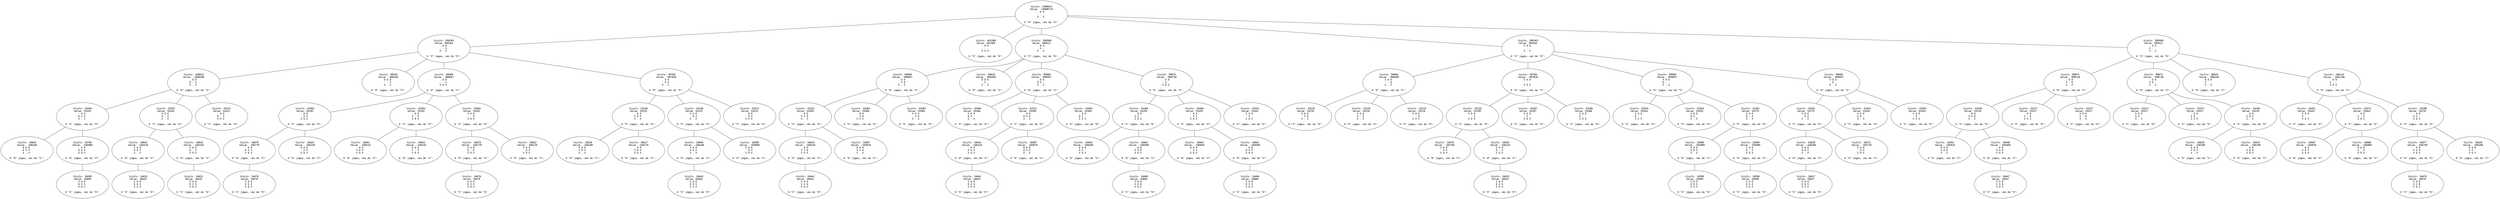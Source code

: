 graph "G" {
  node [
    fontname = "Courier";
  ];
  "45172" [
    label = "Visits: 1998915\nValue: -19988776\n. O O \n. . . \nX . X \n\nO \"O\" jogou, vez do \"X\":\n";
  ];
  "45173" [
    label = "Visits: 399263\nValue: 399164\n. O O \n. . X \nX . X \n\nO \"X\" jogou, vez do \"O\":\n";
  ];
  "45174" [
    label = "Visits: 100033\nValue: -1000286\n. O O \nO . X \nX . X \n\nO \"O\" jogou, vez do \"X\":\n";
  ];
  "45175" [
    label = "Visits: 33344\nValue: 33333\n. O O \nO X X \nX . X \n\nO \"X\" jogou, vez do \"O\":\n";
  ];
  "45176" [
    label = "Visits: 16643\nValue: -166430\nO O O \nO X X \nX . X \n\nO \"O\" jogou, vez do \"X\":\n";
  ];
  "45177" [
    label = "Visits: 16700\nValue: -166989\n. O O \nO X X \nX O X \n\nO \"O\" jogou, vez do \"X\":\n";
  ];
  "45178" [
    label = "Visits: 16699\nValue: 16699\nX O O \nO X X \nX O X \n\nO \"X\" jogou, vez do \"O\":\n";
  ];
  "45179" [
    label = "Visits: 33267\nValue: 33245\nX O O \nO . X \nX . X \n\nO \"X\" jogou, vez do \"O\":\n";
  ];
  "45180" [
    label = "Visits: 16633\nValue: -166319\nX O O \nO O X \nX . X \n\nO \"O\" jogou, vez do \"X\":\n";
  ];
  "45181" [
    label = "Visits: 16632\nValue: 16632\nX O O \nO O X \nX X X \n\nO \"X\" jogou, vez do \"O\":\n";
  ];
  "45182" [
    label = "Visits: 16633\nValue: -166319\nX O O \nO . X \nX O X \n\nO \"O\" jogou, vez do \"X\":\n";
  ];
  "45183" [
    label = "Visits: 16632\nValue: 16632\nX O O \nO X X \nX O X \n\nO \"X\" jogou, vez do \"O\":\n";
  ];
  "45184" [
    label = "Visits: 33421\nValue: 33421\n. O O \nO . X \nX X X \n\nO \"X\" jogou, vez do \"O\":\n";
  ];
  "45185" [
    label = "Visits: 99535\nValue: -995350\nO O O \n. . X \nX . X \n\nO \"O\" jogou, vez do \"X\":\n";
  ];
  "45186" [
    label = "Visits: 99909\nValue: -999057\n. O O \n. . X \nX O X \n\nO \"O\" jogou, vez do \"X\":\n";
  ];
  "45187" [
    label = "Visits: 33303\nValue: 33292\n. O O \n. X X \nX O X \n\nO \"X\" jogou, vez do \"O\":\n";
  ];
  "45188" [
    label = "Visits: 16679\nValue: -166779\n. O O \nO X X \nX O X \n\nO \"O\" jogou, vez do \"X\":\n";
  ];
  "45189" [
    label = "Visits: 16678\nValue: 16678\nX O O \nO X X \nX O X \n\nO \"X\" jogou, vez do \"O\":\n";
  ];
  "45190" [
    label = "Visits: 16623\nValue: -166230\nO O O \n. X X \nX O X \n\nO \"O\" jogou, vez do \"X\":\n";
  ];
  "45191" [
    label = "Visits: 33303\nValue: 33292\n. O O \nX . X \nX O X \n\nO \"X\" jogou, vez do \"O\":\n";
  ];
  "45192" [
    label = "Visits: 16651\nValue: -166510\n. O O \nX O X \nX O X \n\nO \"O\" jogou, vez do \"X\":\n";
  ];
  "45193" [
    label = "Visits: 16651\nValue: -166510\nO O O \nX . X \nX O X \n\nO \"O\" jogou, vez do \"X\":\n";
  ];
  "45194" [
    label = "Visits: 33302\nValue: 33291\nX O O \n. . X \nX O X \n\nO \"X\" jogou, vez do \"O\":\n";
  ];
  "45195" [
    label = "Visits: 16679\nValue: -166779\nX O O \nO . X \nX O X \n\nO \"O\" jogou, vez do \"X\":\n";
  ];
  "45196" [
    label = "Visits: 16678\nValue: 16678\nX O O \nO X X \nX O X \n\nO \"X\" jogou, vez do \"O\":\n";
  ];
  "45197" [
    label = "Visits: 16622\nValue: -166220\nX O O \n. O X \nX O X \n\nO \"O\" jogou, vez do \"X\":\n";
  ];
  "45198" [
    label = "Visits: 99785\nValue: -997828\n. O O \n. O X \nX . X \n\nO \"O\" jogou, vez do \"X\":\n";
  ];
  "45199" [
    label = "Visits: 33236\nValue: 33225\n. O O \nX O X \nX . X \n\nO \"X\" jogou, vez do \"O\":\n";
  ];
  "45200" [
    label = "Visits: 16618\nValue: -166180\nO O O \nX O X \nX . X \n\nO \"O\" jogou, vez do \"X\":\n";
  ];
  "45201" [
    label = "Visits: 16617\nValue: -166170\n. O O \nX O X \nX O X \n\nO \"O\" jogou, vez do \"X\":\n";
  ];
  "45202" [
    label = "Visits: 33236\nValue: 33225\nX O O \n. O X \nX . X \n\nO \"X\" jogou, vez do \"O\":\n";
  ];
  "45203" [
    label = "Visits: 16646\nValue: -166449\nX O O \nO O X \nX . X \n\nO \"O\" jogou, vez do \"X\":\n";
  ];
  "45204" [
    label = "Visits: 16645\nValue: 16645\nX O O \nO O X \nX X X \n\nO \"X\" jogou, vez do \"O\":\n";
  ];
  "45205" [
    label = "Visits: 16589\nValue: -165890\nX O O \n. O X \nX O X \n\nO \"O\" jogou, vez do \"X\":\n";
  ];
  "45206" [
    label = "Visits: 33312\nValue: 33312\n. O O \n. O X \nX X X \n\nO \"X\" jogou, vez do \"O\":\n";
  ];
  "45207" [
    label = "Visits: 401389\nValue: 401389\n. O O \n. . . \nX X X \n\nO \"X\" jogou, vez do \"O\":\n";
  ];
  "45208" [
    label = "Visits: 399500\nValue: 399412\n. O O \n. X . \nX . X \n\nO \"X\" jogou, vez do \"O\":\n";
  ];
  "45209" [
    label = "Visits: 99999\nValue: -999957\n. O O \n. X O \nX . X \n\nO \"O\" jogou, vez do \"X\":\n";
  ];
  "45210" [
    label = "Visits: 33231\nValue: 33209\n. O O \nX X O \nX . X \n\nO \"X\" jogou, vez do \"O\":\n";
  ];
  "45211" [
    label = "Visits: 16643\nValue: -166419\n. O O \nX X O \nX O X \n\nO \"O\" jogou, vez do \"X\":\n";
  ];
  "45212" [
    label = "Visits: 16642\nValue: 16642\nX O O \nX X O \nX O X \n\nO \"X\" jogou, vez do \"O\":\n";
  ];
  "45213" [
    label = "Visits: 16587\nValue: -165870\nO O O \nX X O \nX . X \n\nO \"O\" jogou, vez do \"X\":\n";
  ];
  "45214" [
    label = "Visits: 33384\nValue: 33384\n. O O \n. X O \nX X X \n\nO \"X\" jogou, vez do \"O\":\n";
  ];
  "45215" [
    label = "Visits: 33383\nValue: 33383\nX O O \n. X O \nX . X \n\nO \"X\" jogou, vez do \"O\":\n";
  ];
  "45216" [
    label = "Visits: 99626\nValue: -996260\nO O O \n. X . \nX . X \n\nO \"O\" jogou, vez do \"X\":\n";
  ];
  "45217" [
    label = "Visits: 99999\nValue: -999957\n. O O \nO X . \nX . X \n\nO \"O\" jogou, vez do \"X\":\n";
  ];
  "45218" [
    label = "Visits: 33384\nValue: 33384\nX O O \nO X . \nX . X \n\nO \"X\" jogou, vez do \"O\":\n";
  ];
  "45219" [
    label = "Visits: 33231\nValue: 33209\n. O O \nO X X \nX . X \n\nO \"X\" jogou, vez do \"O\":\n";
  ];
  "45220" [
    label = "Visits: 16643\nValue: -166419\n. O O \nO X X \nX O X \n\nO \"O\" jogou, vez do \"X\":\n";
  ];
  "45221" [
    label = "Visits: 16642\nValue: 16642\nX O O \nO X X \nX O X \n\nO \"X\" jogou, vez do \"O\":\n";
  ];
  "45222" [
    label = "Visits: 16587\nValue: -165870\nO O O \nO X X \nX . X \n\nO \"O\" jogou, vez do \"X\":\n";
  ];
  "45223" [
    label = "Visits: 33383\nValue: 33383\n. O O \nO X . \nX X X \n\nO \"X\" jogou, vez do \"O\":\n";
  ];
  "45224" [
    label = "Visits: 99875\nValue: -998728\n. O O \n. X . \nX O X \n\nO \"O\" jogou, vez do \"X\":\n";
  ];
  "45225" [
    label = "Visits: 33266\nValue: 33255\n. O O \nX X . \nX O X \n\nO \"X\" jogou, vez do \"O\":\n";
  ];
  "45226" [
    label = "Visits: 16604\nValue: -166040\nO O O \nX X . \nX O X \n\nO \"O\" jogou, vez do \"X\":\n";
  ];
  "45227" [
    label = "Visits: 16661\nValue: -166599\n. O O \nX X O \nX O X \n\nO \"O\" jogou, vez do \"X\":\n";
  ];
  "45228" [
    label = "Visits: 16660\nValue: 16660\nX O O \nX X O \nX O X \n\nO \"X\" jogou, vez do \"O\":\n";
  ];
  "45229" [
    label = "Visits: 33266\nValue: 33255\n. O O \n. X X \nX O X \n\nO \"X\" jogou, vez do \"O\":\n";
  ];
  "45230" [
    label = "Visits: 16604\nValue: -166040\nO O O \n. X X \nX O X \n\nO \"O\" jogou, vez do \"X\":\n";
  ];
  "45231" [
    label = "Visits: 16661\nValue: -166599\n. O O \nO X X \nX O X \n\nO \"O\" jogou, vez do \"X\":\n";
  ];
  "45232" [
    label = "Visits: 16660\nValue: 16660\nX O O \nO X X \nX O X \n\nO \"X\" jogou, vez do \"O\":\n";
  ];
  "45233" [
    label = "Visits: 33342\nValue: 33342\nX O O \n. X . \nX O X \n\nO \"X\" jogou, vez do \"O\":\n";
  ];
  "45234" [
    label = "Visits: 399263\nValue: 399164\nX O O \n. . . \nX . X \n\nO \"X\" jogou, vez do \"O\":\n";
  ];
  "45235" [
    label = "Visits: 99660\nValue: -996589\nX O O \n. . O \nX . X \n\nO \"O\" jogou, vez do \"X\":\n";
  ];
  "45236" [
    label = "Visits: 33220\nValue: 33220\nX O O \n. X O \nX . X \n\nO \"X\" jogou, vez do \"O\":\n";
  ];
  "45237" [
    label = "Visits: 33220\nValue: 33220\nX O O \nX . O \nX . X \n\nO \"X\" jogou, vez do \"O\":\n";
  ];
  "45238" [
    label = "Visits: 33219\nValue: 33219\nX O O \n. . O \nX X X \n\nO \"X\" jogou, vez do \"O\":\n";
  ];
  "45239" [
    label = "Visits: 99784\nValue: -997818\nX O O \n. . . \nX O X \n\nO \"O\" jogou, vez do \"X\":\n";
  ];
  "45240" [
    label = "Visits: 33210\nValue: 33199\nX O O \n. . X \nX O X \n\nO \"X\" jogou, vez do \"O\":\n";
  ];
  "45241" [
    label = "Visits: 16576\nValue: -165760\nX O O \n. O X \nX O X \n\nO \"O\" jogou, vez do \"X\":\n";
  ];
  "45242" [
    label = "Visits: 16633\nValue: -166319\nX O O \nO . X \nX O X \n\nO \"O\" jogou, vez do \"X\":\n";
  ];
  "45243" [
    label = "Visits: 16632\nValue: 16632\nX O O \nO X X \nX O X \n\nO \"X\" jogou, vez do \"O\":\n";
  ];
  "45244" [
    label = "Visits: 33287\nValue: 33287\nX O O \n. X . \nX O X \n\nO \"X\" jogou, vez do \"O\":\n";
  ];
  "45245" [
    label = "Visits: 33286\nValue: 33286\nX O O \nX . . \nX O X \n\nO \"X\" jogou, vez do \"O\":\n";
  ];
  "45246" [
    label = "Visits: 99909\nValue: -999057\nX O O \nO . . \nX . X \n\nO \"O\" jogou, vez do \"X\":\n";
  ];
  "45247" [
    label = "Visits: 33354\nValue: 33354\nX O O \nO . . \nX X X \n\nO \"X\" jogou, vez do \"O\":\n";
  ];
  "45248" [
    label = "Visits: 33353\nValue: 33353\nX O O \nO X . \nX . X \n\nO \"X\" jogou, vez do \"O\":\n";
  ];
  "45249" [
    label = "Visits: 33201\nValue: 33179\nX O O \nO . X \nX . X \n\nO \"X\" jogou, vez do \"O\":\n";
  ];
  "45250" [
    label = "Visits: 16600\nValue: -165989\nX O O \nO O X \nX . X \n\nO \"O\" jogou, vez do \"X\":\n";
  ];
  "45251" [
    label = "Visits: 16599\nValue: 16599\nX O O \nO O X \nX X X \n\nO \"X\" jogou, vez do \"O\":\n";
  ];
  "45252" [
    label = "Visits: 16600\nValue: -165989\nX O O \nO . X \nX O X \n\nO \"O\" jogou, vez do \"X\":\n";
  ];
  "45253" [
    label = "Visits: 16599\nValue: 16599\nX O O \nO X X \nX O X \n\nO \"X\" jogou, vez do \"O\":\n";
  ];
  "45254" [
    label = "Visits: 99909\nValue: -999057\nX O O \n. O . \nX . X \n\nO \"O\" jogou, vez do \"X\":\n";
  ];
  "45255" [
    label = "Visits: 33201\nValue: 33179\nX O O \n. O X \nX . X \n\nO \"X\" jogou, vez do \"O\":\n";
  ];
  "45256" [
    label = "Visits: 16628\nValue: -166269\nX O O \nO O X \nX . X \n\nO \"O\" jogou, vez do \"X\":\n";
  ];
  "45257" [
    label = "Visits: 16627\nValue: 16627\nX O O \nO O X \nX X X \n\nO \"X\" jogou, vez do \"O\":\n";
  ];
  "45258" [
    label = "Visits: 16572\nValue: -165720\nX O O \n. O X \nX O X \n\nO \"O\" jogou, vez do \"X\":\n";
  ];
  "45259" [
    label = "Visits: 33354\nValue: 33354\nX O O \nX O . \nX . X \n\nO \"X\" jogou, vez do \"O\":\n";
  ];
  "45260" [
    label = "Visits: 33353\nValue: 33353\nX O O \n. O . \nX X X \n\nO \"X\" jogou, vez do \"O\":\n";
  ];
  "45261" [
    label = "Visits: 399500\nValue: 399412\n. O O \nX . . \nX . X \n\nO \"X\" jogou, vez do \"O\":\n";
  ];
  "45262" [
    label = "Visits: 99875\nValue: -998728\n. O O \nX . O \nX . X \n\nO \"O\" jogou, vez do \"X\":\n";
  ];
  "45263" [
    label = "Visits: 33240\nValue: 33229\n. O O \nX X O \nX . X \n\nO \"X\" jogou, vez do \"O\":\n";
  ];
  "45264" [
    label = "Visits: 16591\nValue: -165910\nO O O \nX X O \nX . X \n\nO \"O\" jogou, vez do \"X\":\n";
  ];
  "45265" [
    label = "Visits: 16648\nValue: -166469\n. O O \nX X O \nX O X \n\nO \"O\" jogou, vez do \"X\":\n";
  ];
  "45266" [
    label = "Visits: 16647\nValue: 16647\nX O O \nX X O \nX O X \n\nO \"X\" jogou, vez do \"O\":\n";
  ];
  "45267" [
    label = "Visits: 33317\nValue: 33317\n. O O \nX . O \nX X X \n\nO \"X\" jogou, vez do \"O\":\n";
  ];
  "45268" [
    label = "Visits: 33317\nValue: 33317\nX O O \nX . O \nX . X \n\nO \"X\" jogou, vez do \"O\":\n";
  ];
  "45269" [
    label = "Visits: 99875\nValue: -998728\n. O O \nX O . \nX . X \n\nO \"O\" jogou, vez do \"X\":\n";
  ];
  "45270" [
    label = "Visits: 33317\nValue: 33317\nX O O \nX O . \nX . X \n\nO \"X\" jogou, vez do \"O\":\n";
  ];
  "45271" [
    label = "Visits: 33317\nValue: 33317\n. O O \nX O . \nX X X \n\nO \"X\" jogou, vez do \"O\":\n";
  ];
  "45272" [
    label = "Visits: 33240\nValue: 33229\n. O O \nX O X \nX . X \n\nO \"X\" jogou, vez do \"O\":\n";
  ];
  "45273" [
    label = "Visits: 16620\nValue: -166200\nO O O \nX O X \nX . X \n\nO \"O\" jogou, vez do \"X\":\n";
  ];
  "45274" [
    label = "Visits: 16619\nValue: -166190\n. O O \nX O X \nX O X \n\nO \"O\" jogou, vez do \"X\":\n";
  ];
  "45275" [
    label = "Visits: 99625\nValue: -996250\nO O O \nX . . \nX . X \n\nO \"O\" jogou, vez do \"X\":\n";
  ];
  "45276" [
    label = "Visits: 100124\nValue: -1001196\n. O O \nX . . \nX O X \n\nO \"O\" jogou, vez do \"X\":\n";
  ];
  "45277" [
    label = "Visits: 33451\nValue: 33451\nX O O \nX . . \nX O X \n\nO \"X\" jogou, vez do \"O\":\n";
  ];
  "45278" [
    label = "Visits: 33374\nValue: 33363\n. O O \nX . X \nX O X \n\nO \"X\" jogou, vez do \"O\":\n";
  ];
  "45279" [
    label = "Visits: 16687\nValue: -166870\n. O O \nX O X \nX O X \n\nO \"O\" jogou, vez do \"X\":\n";
  ];
  "45280" [
    label = "Visits: 16686\nValue: -166860\nO O O \nX . X \nX O X \n\nO \"O\" jogou, vez do \"X\":\n";
  ];
  "45281" [
    label = "Visits: 33298\nValue: 33276\n. O O \nX X . \nX O X \n\nO \"X\" jogou, vez do \"O\":\n";
  ];
  "45282" [
    label = "Visits: 16677\nValue: -166759\n. O O \nX X O \nX O X \n\nO \"O\" jogou, vez do \"X\":\n";
  ];
  "45283" [
    label = "Visits: 16676\nValue: 16676\nX O O \nX X O \nX O X \n\nO \"X\" jogou, vez do \"O\":\n";
  ];
  "45284" [
    label = "Visits: 16620\nValue: -166200\nO O O \nX X . \nX O X \n\nO \"O\" jogou, vez do \"X\":\n";
  ];
  "45172" -- "45173";
  "45173" -- "45174";
  "45174" -- "45175";
  "45175" -- "45176";
  "45175" -- "45177";
  "45177" -- "45178";
  "45174" -- "45179";
  "45179" -- "45180";
  "45180" -- "45181";
  "45179" -- "45182";
  "45182" -- "45183";
  "45174" -- "45184";
  "45173" -- "45185";
  "45173" -- "45186";
  "45186" -- "45187";
  "45187" -- "45188";
  "45188" -- "45189";
  "45187" -- "45190";
  "45186" -- "45191";
  "45191" -- "45192";
  "45191" -- "45193";
  "45186" -- "45194";
  "45194" -- "45195";
  "45195" -- "45196";
  "45194" -- "45197";
  "45173" -- "45198";
  "45198" -- "45199";
  "45199" -- "45200";
  "45199" -- "45201";
  "45198" -- "45202";
  "45202" -- "45203";
  "45203" -- "45204";
  "45202" -- "45205";
  "45198" -- "45206";
  "45172" -- "45207";
  "45172" -- "45208";
  "45208" -- "45209";
  "45209" -- "45210";
  "45210" -- "45211";
  "45211" -- "45212";
  "45210" -- "45213";
  "45209" -- "45214";
  "45209" -- "45215";
  "45208" -- "45216";
  "45208" -- "45217";
  "45217" -- "45218";
  "45217" -- "45219";
  "45219" -- "45220";
  "45220" -- "45221";
  "45219" -- "45222";
  "45217" -- "45223";
  "45208" -- "45224";
  "45224" -- "45225";
  "45225" -- "45226";
  "45225" -- "45227";
  "45227" -- "45228";
  "45224" -- "45229";
  "45229" -- "45230";
  "45229" -- "45231";
  "45231" -- "45232";
  "45224" -- "45233";
  "45172" -- "45234";
  "45234" -- "45235";
  "45235" -- "45236";
  "45235" -- "45237";
  "45235" -- "45238";
  "45234" -- "45239";
  "45239" -- "45240";
  "45240" -- "45241";
  "45240" -- "45242";
  "45242" -- "45243";
  "45239" -- "45244";
  "45239" -- "45245";
  "45234" -- "45246";
  "45246" -- "45247";
  "45246" -- "45248";
  "45246" -- "45249";
  "45249" -- "45250";
  "45250" -- "45251";
  "45249" -- "45252";
  "45252" -- "45253";
  "45234" -- "45254";
  "45254" -- "45255";
  "45255" -- "45256";
  "45256" -- "45257";
  "45255" -- "45258";
  "45254" -- "45259";
  "45254" -- "45260";
  "45172" -- "45261";
  "45261" -- "45262";
  "45262" -- "45263";
  "45263" -- "45264";
  "45263" -- "45265";
  "45265" -- "45266";
  "45262" -- "45267";
  "45262" -- "45268";
  "45261" -- "45269";
  "45269" -- "45270";
  "45269" -- "45271";
  "45269" -- "45272";
  "45272" -- "45273";
  "45272" -- "45274";
  "45261" -- "45275";
  "45261" -- "45276";
  "45276" -- "45277";
  "45276" -- "45278";
  "45278" -- "45279";
  "45278" -- "45280";
  "45276" -- "45281";
  "45281" -- "45282";
  "45282" -- "45283";
  "45281" -- "45284";
}